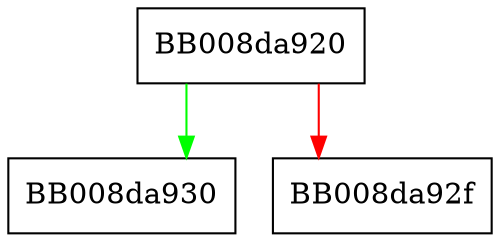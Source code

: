 digraph madvise {
  node [shape="box"];
  graph [splines=ortho];
  BB008da920 -> BB008da930 [color="green"];
  BB008da920 -> BB008da92f [color="red"];
}